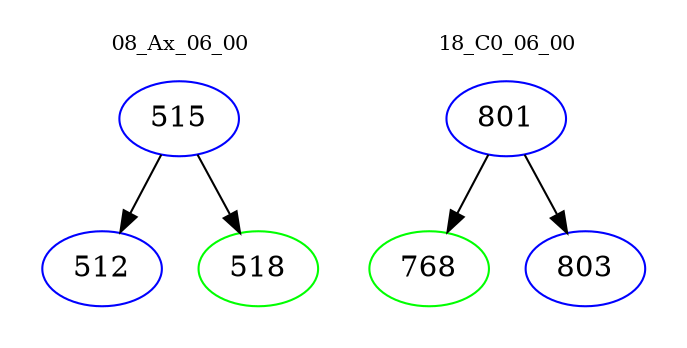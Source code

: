 digraph{
subgraph cluster_0 {
color = white
label = "08_Ax_06_00";
fontsize=10;
T0_515 [label="515", color="blue"]
T0_515 -> T0_512 [color="black"]
T0_512 [label="512", color="blue"]
T0_515 -> T0_518 [color="black"]
T0_518 [label="518", color="green"]
}
subgraph cluster_1 {
color = white
label = "18_C0_06_00";
fontsize=10;
T1_801 [label="801", color="blue"]
T1_801 -> T1_768 [color="black"]
T1_768 [label="768", color="green"]
T1_801 -> T1_803 [color="black"]
T1_803 [label="803", color="blue"]
}
}
